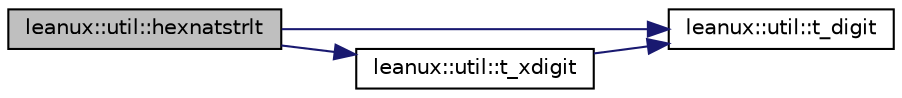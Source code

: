 digraph "leanux::util::hexnatstrlt"
{
 // LATEX_PDF_SIZE
  bgcolor="transparent";
  edge [fontname="Helvetica",fontsize="10",labelfontname="Helvetica",labelfontsize="10"];
  node [fontname="Helvetica",fontsize="10",shape=record];
  rankdir="LR";
  Node1 [label="leanux::util::hexnatstrlt",height=0.2,width=0.4,color="black", fillcolor="grey75", style="filled", fontcolor="black",tooltip="STL natural less-than string compare."];
  Node1 -> Node2 [color="midnightblue",fontsize="10",style="solid",fontname="Helvetica"];
  Node2 [label="leanux::util::t_digit",height=0.2,width=0.4,color="black",URL="$namespaceleanux_1_1util.html#a8bac734d7f890b4768c5258f1e710813",tooltip=" "];
  Node1 -> Node3 [color="midnightblue",fontsize="10",style="solid",fontname="Helvetica"];
  Node3 [label="leanux::util::t_xdigit",height=0.2,width=0.4,color="black",URL="$namespaceleanux_1_1util.html#ade6c17216d675874fea37539966a7554",tooltip=" "];
  Node3 -> Node2 [color="midnightblue",fontsize="10",style="solid",fontname="Helvetica"];
}

